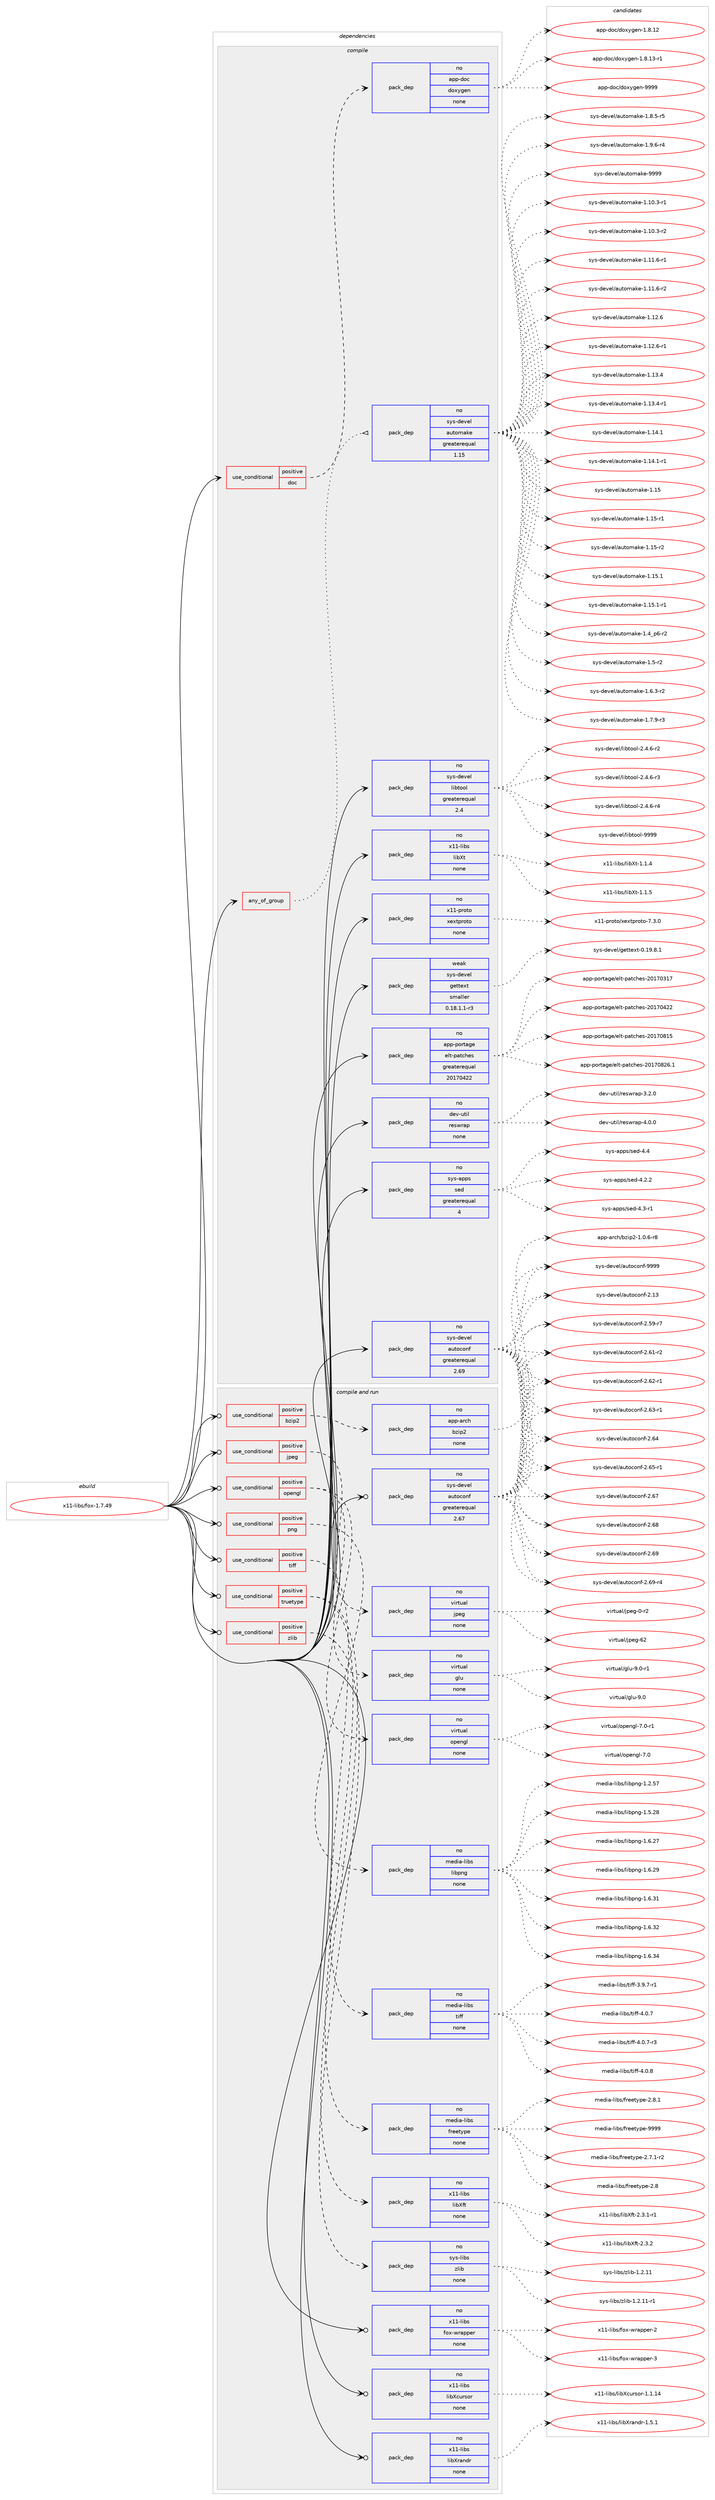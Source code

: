 digraph prolog {

# *************
# Graph options
# *************

newrank=true;
concentrate=true;
compound=true;
graph [rankdir=LR,fontname=Helvetica,fontsize=10,ranksep=1.5];#, ranksep=2.5, nodesep=0.2];
edge  [arrowhead=vee];
node  [fontname=Helvetica,fontsize=10];

# **********
# The ebuild
# **********

subgraph cluster_leftcol {
color=gray;
rank=same;
label=<<i>ebuild</i>>;
id [label="x11-libs/fox-1.7.49", color=red, width=4, href="../x11-libs/fox-1.7.49.svg"];
}

# ****************
# The dependencies
# ****************

subgraph cluster_midcol {
color=gray;
label=<<i>dependencies</i>>;
subgraph cluster_compile {
fillcolor="#eeeeee";
style=filled;
label=<<i>compile</i>>;
subgraph any9250 {
dependency516170 [label=<<TABLE BORDER="0" CELLBORDER="1" CELLSPACING="0" CELLPADDING="4"><TR><TD CELLPADDING="10">any_of_group</TD></TR></TABLE>>, shape=none, color=red];subgraph pack384391 {
dependency516171 [label=<<TABLE BORDER="0" CELLBORDER="1" CELLSPACING="0" CELLPADDING="4" WIDTH="220"><TR><TD ROWSPAN="6" CELLPADDING="30">pack_dep</TD></TR><TR><TD WIDTH="110">no</TD></TR><TR><TD>sys-devel</TD></TR><TR><TD>automake</TD></TR><TR><TD>greaterequal</TD></TR><TR><TD>1.15</TD></TR></TABLE>>, shape=none, color=blue];
}
dependency516170:e -> dependency516171:w [weight=20,style="dotted",arrowhead="oinv"];
}
id:e -> dependency516170:w [weight=20,style="solid",arrowhead="vee"];
subgraph cond122190 {
dependency516172 [label=<<TABLE BORDER="0" CELLBORDER="1" CELLSPACING="0" CELLPADDING="4"><TR><TD ROWSPAN="3" CELLPADDING="10">use_conditional</TD></TR><TR><TD>positive</TD></TR><TR><TD>doc</TD></TR></TABLE>>, shape=none, color=red];
subgraph pack384392 {
dependency516173 [label=<<TABLE BORDER="0" CELLBORDER="1" CELLSPACING="0" CELLPADDING="4" WIDTH="220"><TR><TD ROWSPAN="6" CELLPADDING="30">pack_dep</TD></TR><TR><TD WIDTH="110">no</TD></TR><TR><TD>app-doc</TD></TR><TR><TD>doxygen</TD></TR><TR><TD>none</TD></TR><TR><TD></TD></TR></TABLE>>, shape=none, color=blue];
}
dependency516172:e -> dependency516173:w [weight=20,style="dashed",arrowhead="vee"];
}
id:e -> dependency516172:w [weight=20,style="solid",arrowhead="vee"];
subgraph pack384393 {
dependency516174 [label=<<TABLE BORDER="0" CELLBORDER="1" CELLSPACING="0" CELLPADDING="4" WIDTH="220"><TR><TD ROWSPAN="6" CELLPADDING="30">pack_dep</TD></TR><TR><TD WIDTH="110">no</TD></TR><TR><TD>app-portage</TD></TR><TR><TD>elt-patches</TD></TR><TR><TD>greaterequal</TD></TR><TR><TD>20170422</TD></TR></TABLE>>, shape=none, color=blue];
}
id:e -> dependency516174:w [weight=20,style="solid",arrowhead="vee"];
subgraph pack384394 {
dependency516175 [label=<<TABLE BORDER="0" CELLBORDER="1" CELLSPACING="0" CELLPADDING="4" WIDTH="220"><TR><TD ROWSPAN="6" CELLPADDING="30">pack_dep</TD></TR><TR><TD WIDTH="110">no</TD></TR><TR><TD>dev-util</TD></TR><TR><TD>reswrap</TD></TR><TR><TD>none</TD></TR><TR><TD></TD></TR></TABLE>>, shape=none, color=blue];
}
id:e -> dependency516175:w [weight=20,style="solid",arrowhead="vee"];
subgraph pack384395 {
dependency516176 [label=<<TABLE BORDER="0" CELLBORDER="1" CELLSPACING="0" CELLPADDING="4" WIDTH="220"><TR><TD ROWSPAN="6" CELLPADDING="30">pack_dep</TD></TR><TR><TD WIDTH="110">no</TD></TR><TR><TD>sys-apps</TD></TR><TR><TD>sed</TD></TR><TR><TD>greaterequal</TD></TR><TR><TD>4</TD></TR></TABLE>>, shape=none, color=blue];
}
id:e -> dependency516176:w [weight=20,style="solid",arrowhead="vee"];
subgraph pack384396 {
dependency516177 [label=<<TABLE BORDER="0" CELLBORDER="1" CELLSPACING="0" CELLPADDING="4" WIDTH="220"><TR><TD ROWSPAN="6" CELLPADDING="30">pack_dep</TD></TR><TR><TD WIDTH="110">no</TD></TR><TR><TD>sys-devel</TD></TR><TR><TD>autoconf</TD></TR><TR><TD>greaterequal</TD></TR><TR><TD>2.69</TD></TR></TABLE>>, shape=none, color=blue];
}
id:e -> dependency516177:w [weight=20,style="solid",arrowhead="vee"];
subgraph pack384397 {
dependency516178 [label=<<TABLE BORDER="0" CELLBORDER="1" CELLSPACING="0" CELLPADDING="4" WIDTH="220"><TR><TD ROWSPAN="6" CELLPADDING="30">pack_dep</TD></TR><TR><TD WIDTH="110">no</TD></TR><TR><TD>sys-devel</TD></TR><TR><TD>libtool</TD></TR><TR><TD>greaterequal</TD></TR><TR><TD>2.4</TD></TR></TABLE>>, shape=none, color=blue];
}
id:e -> dependency516178:w [weight=20,style="solid",arrowhead="vee"];
subgraph pack384398 {
dependency516179 [label=<<TABLE BORDER="0" CELLBORDER="1" CELLSPACING="0" CELLPADDING="4" WIDTH="220"><TR><TD ROWSPAN="6" CELLPADDING="30">pack_dep</TD></TR><TR><TD WIDTH="110">no</TD></TR><TR><TD>x11-libs</TD></TR><TR><TD>libXt</TD></TR><TR><TD>none</TD></TR><TR><TD></TD></TR></TABLE>>, shape=none, color=blue];
}
id:e -> dependency516179:w [weight=20,style="solid",arrowhead="vee"];
subgraph pack384399 {
dependency516180 [label=<<TABLE BORDER="0" CELLBORDER="1" CELLSPACING="0" CELLPADDING="4" WIDTH="220"><TR><TD ROWSPAN="6" CELLPADDING="30">pack_dep</TD></TR><TR><TD WIDTH="110">no</TD></TR><TR><TD>x11-proto</TD></TR><TR><TD>xextproto</TD></TR><TR><TD>none</TD></TR><TR><TD></TD></TR></TABLE>>, shape=none, color=blue];
}
id:e -> dependency516180:w [weight=20,style="solid",arrowhead="vee"];
subgraph pack384400 {
dependency516181 [label=<<TABLE BORDER="0" CELLBORDER="1" CELLSPACING="0" CELLPADDING="4" WIDTH="220"><TR><TD ROWSPAN="6" CELLPADDING="30">pack_dep</TD></TR><TR><TD WIDTH="110">weak</TD></TR><TR><TD>sys-devel</TD></TR><TR><TD>gettext</TD></TR><TR><TD>smaller</TD></TR><TR><TD>0.18.1.1-r3</TD></TR></TABLE>>, shape=none, color=blue];
}
id:e -> dependency516181:w [weight=20,style="solid",arrowhead="vee"];
}
subgraph cluster_compileandrun {
fillcolor="#eeeeee";
style=filled;
label=<<i>compile and run</i>>;
subgraph cond122191 {
dependency516182 [label=<<TABLE BORDER="0" CELLBORDER="1" CELLSPACING="0" CELLPADDING="4"><TR><TD ROWSPAN="3" CELLPADDING="10">use_conditional</TD></TR><TR><TD>positive</TD></TR><TR><TD>bzip2</TD></TR></TABLE>>, shape=none, color=red];
subgraph pack384401 {
dependency516183 [label=<<TABLE BORDER="0" CELLBORDER="1" CELLSPACING="0" CELLPADDING="4" WIDTH="220"><TR><TD ROWSPAN="6" CELLPADDING="30">pack_dep</TD></TR><TR><TD WIDTH="110">no</TD></TR><TR><TD>app-arch</TD></TR><TR><TD>bzip2</TD></TR><TR><TD>none</TD></TR><TR><TD></TD></TR></TABLE>>, shape=none, color=blue];
}
dependency516182:e -> dependency516183:w [weight=20,style="dashed",arrowhead="vee"];
}
id:e -> dependency516182:w [weight=20,style="solid",arrowhead="odotvee"];
subgraph cond122192 {
dependency516184 [label=<<TABLE BORDER="0" CELLBORDER="1" CELLSPACING="0" CELLPADDING="4"><TR><TD ROWSPAN="3" CELLPADDING="10">use_conditional</TD></TR><TR><TD>positive</TD></TR><TR><TD>jpeg</TD></TR></TABLE>>, shape=none, color=red];
subgraph pack384402 {
dependency516185 [label=<<TABLE BORDER="0" CELLBORDER="1" CELLSPACING="0" CELLPADDING="4" WIDTH="220"><TR><TD ROWSPAN="6" CELLPADDING="30">pack_dep</TD></TR><TR><TD WIDTH="110">no</TD></TR><TR><TD>virtual</TD></TR><TR><TD>jpeg</TD></TR><TR><TD>none</TD></TR><TR><TD></TD></TR></TABLE>>, shape=none, color=blue];
}
dependency516184:e -> dependency516185:w [weight=20,style="dashed",arrowhead="vee"];
}
id:e -> dependency516184:w [weight=20,style="solid",arrowhead="odotvee"];
subgraph cond122193 {
dependency516186 [label=<<TABLE BORDER="0" CELLBORDER="1" CELLSPACING="0" CELLPADDING="4"><TR><TD ROWSPAN="3" CELLPADDING="10">use_conditional</TD></TR><TR><TD>positive</TD></TR><TR><TD>opengl</TD></TR></TABLE>>, shape=none, color=red];
subgraph pack384403 {
dependency516187 [label=<<TABLE BORDER="0" CELLBORDER="1" CELLSPACING="0" CELLPADDING="4" WIDTH="220"><TR><TD ROWSPAN="6" CELLPADDING="30">pack_dep</TD></TR><TR><TD WIDTH="110">no</TD></TR><TR><TD>virtual</TD></TR><TR><TD>glu</TD></TR><TR><TD>none</TD></TR><TR><TD></TD></TR></TABLE>>, shape=none, color=blue];
}
dependency516186:e -> dependency516187:w [weight=20,style="dashed",arrowhead="vee"];
subgraph pack384404 {
dependency516188 [label=<<TABLE BORDER="0" CELLBORDER="1" CELLSPACING="0" CELLPADDING="4" WIDTH="220"><TR><TD ROWSPAN="6" CELLPADDING="30">pack_dep</TD></TR><TR><TD WIDTH="110">no</TD></TR><TR><TD>virtual</TD></TR><TR><TD>opengl</TD></TR><TR><TD>none</TD></TR><TR><TD></TD></TR></TABLE>>, shape=none, color=blue];
}
dependency516186:e -> dependency516188:w [weight=20,style="dashed",arrowhead="vee"];
}
id:e -> dependency516186:w [weight=20,style="solid",arrowhead="odotvee"];
subgraph cond122194 {
dependency516189 [label=<<TABLE BORDER="0" CELLBORDER="1" CELLSPACING="0" CELLPADDING="4"><TR><TD ROWSPAN="3" CELLPADDING="10">use_conditional</TD></TR><TR><TD>positive</TD></TR><TR><TD>png</TD></TR></TABLE>>, shape=none, color=red];
subgraph pack384405 {
dependency516190 [label=<<TABLE BORDER="0" CELLBORDER="1" CELLSPACING="0" CELLPADDING="4" WIDTH="220"><TR><TD ROWSPAN="6" CELLPADDING="30">pack_dep</TD></TR><TR><TD WIDTH="110">no</TD></TR><TR><TD>media-libs</TD></TR><TR><TD>libpng</TD></TR><TR><TD>none</TD></TR><TR><TD></TD></TR></TABLE>>, shape=none, color=blue];
}
dependency516189:e -> dependency516190:w [weight=20,style="dashed",arrowhead="vee"];
}
id:e -> dependency516189:w [weight=20,style="solid",arrowhead="odotvee"];
subgraph cond122195 {
dependency516191 [label=<<TABLE BORDER="0" CELLBORDER="1" CELLSPACING="0" CELLPADDING="4"><TR><TD ROWSPAN="3" CELLPADDING="10">use_conditional</TD></TR><TR><TD>positive</TD></TR><TR><TD>tiff</TD></TR></TABLE>>, shape=none, color=red];
subgraph pack384406 {
dependency516192 [label=<<TABLE BORDER="0" CELLBORDER="1" CELLSPACING="0" CELLPADDING="4" WIDTH="220"><TR><TD ROWSPAN="6" CELLPADDING="30">pack_dep</TD></TR><TR><TD WIDTH="110">no</TD></TR><TR><TD>media-libs</TD></TR><TR><TD>tiff</TD></TR><TR><TD>none</TD></TR><TR><TD></TD></TR></TABLE>>, shape=none, color=blue];
}
dependency516191:e -> dependency516192:w [weight=20,style="dashed",arrowhead="vee"];
}
id:e -> dependency516191:w [weight=20,style="solid",arrowhead="odotvee"];
subgraph cond122196 {
dependency516193 [label=<<TABLE BORDER="0" CELLBORDER="1" CELLSPACING="0" CELLPADDING="4"><TR><TD ROWSPAN="3" CELLPADDING="10">use_conditional</TD></TR><TR><TD>positive</TD></TR><TR><TD>truetype</TD></TR></TABLE>>, shape=none, color=red];
subgraph pack384407 {
dependency516194 [label=<<TABLE BORDER="0" CELLBORDER="1" CELLSPACING="0" CELLPADDING="4" WIDTH="220"><TR><TD ROWSPAN="6" CELLPADDING="30">pack_dep</TD></TR><TR><TD WIDTH="110">no</TD></TR><TR><TD>media-libs</TD></TR><TR><TD>freetype</TD></TR><TR><TD>none</TD></TR><TR><TD></TD></TR></TABLE>>, shape=none, color=blue];
}
dependency516193:e -> dependency516194:w [weight=20,style="dashed",arrowhead="vee"];
subgraph pack384408 {
dependency516195 [label=<<TABLE BORDER="0" CELLBORDER="1" CELLSPACING="0" CELLPADDING="4" WIDTH="220"><TR><TD ROWSPAN="6" CELLPADDING="30">pack_dep</TD></TR><TR><TD WIDTH="110">no</TD></TR><TR><TD>x11-libs</TD></TR><TR><TD>libXft</TD></TR><TR><TD>none</TD></TR><TR><TD></TD></TR></TABLE>>, shape=none, color=blue];
}
dependency516193:e -> dependency516195:w [weight=20,style="dashed",arrowhead="vee"];
}
id:e -> dependency516193:w [weight=20,style="solid",arrowhead="odotvee"];
subgraph cond122197 {
dependency516196 [label=<<TABLE BORDER="0" CELLBORDER="1" CELLSPACING="0" CELLPADDING="4"><TR><TD ROWSPAN="3" CELLPADDING="10">use_conditional</TD></TR><TR><TD>positive</TD></TR><TR><TD>zlib</TD></TR></TABLE>>, shape=none, color=red];
subgraph pack384409 {
dependency516197 [label=<<TABLE BORDER="0" CELLBORDER="1" CELLSPACING="0" CELLPADDING="4" WIDTH="220"><TR><TD ROWSPAN="6" CELLPADDING="30">pack_dep</TD></TR><TR><TD WIDTH="110">no</TD></TR><TR><TD>sys-libs</TD></TR><TR><TD>zlib</TD></TR><TR><TD>none</TD></TR><TR><TD></TD></TR></TABLE>>, shape=none, color=blue];
}
dependency516196:e -> dependency516197:w [weight=20,style="dashed",arrowhead="vee"];
}
id:e -> dependency516196:w [weight=20,style="solid",arrowhead="odotvee"];
subgraph pack384410 {
dependency516198 [label=<<TABLE BORDER="0" CELLBORDER="1" CELLSPACING="0" CELLPADDING="4" WIDTH="220"><TR><TD ROWSPAN="6" CELLPADDING="30">pack_dep</TD></TR><TR><TD WIDTH="110">no</TD></TR><TR><TD>sys-devel</TD></TR><TR><TD>autoconf</TD></TR><TR><TD>greaterequal</TD></TR><TR><TD>2.67</TD></TR></TABLE>>, shape=none, color=blue];
}
id:e -> dependency516198:w [weight=20,style="solid",arrowhead="odotvee"];
subgraph pack384411 {
dependency516199 [label=<<TABLE BORDER="0" CELLBORDER="1" CELLSPACING="0" CELLPADDING="4" WIDTH="220"><TR><TD ROWSPAN="6" CELLPADDING="30">pack_dep</TD></TR><TR><TD WIDTH="110">no</TD></TR><TR><TD>x11-libs</TD></TR><TR><TD>fox-wrapper</TD></TR><TR><TD>none</TD></TR><TR><TD></TD></TR></TABLE>>, shape=none, color=blue];
}
id:e -> dependency516199:w [weight=20,style="solid",arrowhead="odotvee"];
subgraph pack384412 {
dependency516200 [label=<<TABLE BORDER="0" CELLBORDER="1" CELLSPACING="0" CELLPADDING="4" WIDTH="220"><TR><TD ROWSPAN="6" CELLPADDING="30">pack_dep</TD></TR><TR><TD WIDTH="110">no</TD></TR><TR><TD>x11-libs</TD></TR><TR><TD>libXcursor</TD></TR><TR><TD>none</TD></TR><TR><TD></TD></TR></TABLE>>, shape=none, color=blue];
}
id:e -> dependency516200:w [weight=20,style="solid",arrowhead="odotvee"];
subgraph pack384413 {
dependency516201 [label=<<TABLE BORDER="0" CELLBORDER="1" CELLSPACING="0" CELLPADDING="4" WIDTH="220"><TR><TD ROWSPAN="6" CELLPADDING="30">pack_dep</TD></TR><TR><TD WIDTH="110">no</TD></TR><TR><TD>x11-libs</TD></TR><TR><TD>libXrandr</TD></TR><TR><TD>none</TD></TR><TR><TD></TD></TR></TABLE>>, shape=none, color=blue];
}
id:e -> dependency516201:w [weight=20,style="solid",arrowhead="odotvee"];
}
subgraph cluster_run {
fillcolor="#eeeeee";
style=filled;
label=<<i>run</i>>;
}
}

# **************
# The candidates
# **************

subgraph cluster_choices {
rank=same;
color=gray;
label=<<i>candidates</i>>;

subgraph choice384391 {
color=black;
nodesep=1;
choice11512111545100101118101108479711711611110997107101454946494846514511449 [label="sys-devel/automake-1.10.3-r1", color=red, width=4,href="../sys-devel/automake-1.10.3-r1.svg"];
choice11512111545100101118101108479711711611110997107101454946494846514511450 [label="sys-devel/automake-1.10.3-r2", color=red, width=4,href="../sys-devel/automake-1.10.3-r2.svg"];
choice11512111545100101118101108479711711611110997107101454946494946544511449 [label="sys-devel/automake-1.11.6-r1", color=red, width=4,href="../sys-devel/automake-1.11.6-r1.svg"];
choice11512111545100101118101108479711711611110997107101454946494946544511450 [label="sys-devel/automake-1.11.6-r2", color=red, width=4,href="../sys-devel/automake-1.11.6-r2.svg"];
choice1151211154510010111810110847971171161111099710710145494649504654 [label="sys-devel/automake-1.12.6", color=red, width=4,href="../sys-devel/automake-1.12.6.svg"];
choice11512111545100101118101108479711711611110997107101454946495046544511449 [label="sys-devel/automake-1.12.6-r1", color=red, width=4,href="../sys-devel/automake-1.12.6-r1.svg"];
choice1151211154510010111810110847971171161111099710710145494649514652 [label="sys-devel/automake-1.13.4", color=red, width=4,href="../sys-devel/automake-1.13.4.svg"];
choice11512111545100101118101108479711711611110997107101454946495146524511449 [label="sys-devel/automake-1.13.4-r1", color=red, width=4,href="../sys-devel/automake-1.13.4-r1.svg"];
choice1151211154510010111810110847971171161111099710710145494649524649 [label="sys-devel/automake-1.14.1", color=red, width=4,href="../sys-devel/automake-1.14.1.svg"];
choice11512111545100101118101108479711711611110997107101454946495246494511449 [label="sys-devel/automake-1.14.1-r1", color=red, width=4,href="../sys-devel/automake-1.14.1-r1.svg"];
choice115121115451001011181011084797117116111109971071014549464953 [label="sys-devel/automake-1.15", color=red, width=4,href="../sys-devel/automake-1.15.svg"];
choice1151211154510010111810110847971171161111099710710145494649534511449 [label="sys-devel/automake-1.15-r1", color=red, width=4,href="../sys-devel/automake-1.15-r1.svg"];
choice1151211154510010111810110847971171161111099710710145494649534511450 [label="sys-devel/automake-1.15-r2", color=red, width=4,href="../sys-devel/automake-1.15-r2.svg"];
choice1151211154510010111810110847971171161111099710710145494649534649 [label="sys-devel/automake-1.15.1", color=red, width=4,href="../sys-devel/automake-1.15.1.svg"];
choice11512111545100101118101108479711711611110997107101454946495346494511449 [label="sys-devel/automake-1.15.1-r1", color=red, width=4,href="../sys-devel/automake-1.15.1-r1.svg"];
choice115121115451001011181011084797117116111109971071014549465295112544511450 [label="sys-devel/automake-1.4_p6-r2", color=red, width=4,href="../sys-devel/automake-1.4_p6-r2.svg"];
choice11512111545100101118101108479711711611110997107101454946534511450 [label="sys-devel/automake-1.5-r2", color=red, width=4,href="../sys-devel/automake-1.5-r2.svg"];
choice115121115451001011181011084797117116111109971071014549465446514511450 [label="sys-devel/automake-1.6.3-r2", color=red, width=4,href="../sys-devel/automake-1.6.3-r2.svg"];
choice115121115451001011181011084797117116111109971071014549465546574511451 [label="sys-devel/automake-1.7.9-r3", color=red, width=4,href="../sys-devel/automake-1.7.9-r3.svg"];
choice115121115451001011181011084797117116111109971071014549465646534511453 [label="sys-devel/automake-1.8.5-r5", color=red, width=4,href="../sys-devel/automake-1.8.5-r5.svg"];
choice115121115451001011181011084797117116111109971071014549465746544511452 [label="sys-devel/automake-1.9.6-r4", color=red, width=4,href="../sys-devel/automake-1.9.6-r4.svg"];
choice115121115451001011181011084797117116111109971071014557575757 [label="sys-devel/automake-9999", color=red, width=4,href="../sys-devel/automake-9999.svg"];
dependency516171:e -> choice11512111545100101118101108479711711611110997107101454946494846514511449:w [style=dotted,weight="100"];
dependency516171:e -> choice11512111545100101118101108479711711611110997107101454946494846514511450:w [style=dotted,weight="100"];
dependency516171:e -> choice11512111545100101118101108479711711611110997107101454946494946544511449:w [style=dotted,weight="100"];
dependency516171:e -> choice11512111545100101118101108479711711611110997107101454946494946544511450:w [style=dotted,weight="100"];
dependency516171:e -> choice1151211154510010111810110847971171161111099710710145494649504654:w [style=dotted,weight="100"];
dependency516171:e -> choice11512111545100101118101108479711711611110997107101454946495046544511449:w [style=dotted,weight="100"];
dependency516171:e -> choice1151211154510010111810110847971171161111099710710145494649514652:w [style=dotted,weight="100"];
dependency516171:e -> choice11512111545100101118101108479711711611110997107101454946495146524511449:w [style=dotted,weight="100"];
dependency516171:e -> choice1151211154510010111810110847971171161111099710710145494649524649:w [style=dotted,weight="100"];
dependency516171:e -> choice11512111545100101118101108479711711611110997107101454946495246494511449:w [style=dotted,weight="100"];
dependency516171:e -> choice115121115451001011181011084797117116111109971071014549464953:w [style=dotted,weight="100"];
dependency516171:e -> choice1151211154510010111810110847971171161111099710710145494649534511449:w [style=dotted,weight="100"];
dependency516171:e -> choice1151211154510010111810110847971171161111099710710145494649534511450:w [style=dotted,weight="100"];
dependency516171:e -> choice1151211154510010111810110847971171161111099710710145494649534649:w [style=dotted,weight="100"];
dependency516171:e -> choice11512111545100101118101108479711711611110997107101454946495346494511449:w [style=dotted,weight="100"];
dependency516171:e -> choice115121115451001011181011084797117116111109971071014549465295112544511450:w [style=dotted,weight="100"];
dependency516171:e -> choice11512111545100101118101108479711711611110997107101454946534511450:w [style=dotted,weight="100"];
dependency516171:e -> choice115121115451001011181011084797117116111109971071014549465446514511450:w [style=dotted,weight="100"];
dependency516171:e -> choice115121115451001011181011084797117116111109971071014549465546574511451:w [style=dotted,weight="100"];
dependency516171:e -> choice115121115451001011181011084797117116111109971071014549465646534511453:w [style=dotted,weight="100"];
dependency516171:e -> choice115121115451001011181011084797117116111109971071014549465746544511452:w [style=dotted,weight="100"];
dependency516171:e -> choice115121115451001011181011084797117116111109971071014557575757:w [style=dotted,weight="100"];
}
subgraph choice384392 {
color=black;
nodesep=1;
choice9711211245100111994710011112012110310111045494656464950 [label="app-doc/doxygen-1.8.12", color=red, width=4,href="../app-doc/doxygen-1.8.12.svg"];
choice97112112451001119947100111120121103101110454946564649514511449 [label="app-doc/doxygen-1.8.13-r1", color=red, width=4,href="../app-doc/doxygen-1.8.13-r1.svg"];
choice971121124510011199471001111201211031011104557575757 [label="app-doc/doxygen-9999", color=red, width=4,href="../app-doc/doxygen-9999.svg"];
dependency516173:e -> choice9711211245100111994710011112012110310111045494656464950:w [style=dotted,weight="100"];
dependency516173:e -> choice97112112451001119947100111120121103101110454946564649514511449:w [style=dotted,weight="100"];
dependency516173:e -> choice971121124510011199471001111201211031011104557575757:w [style=dotted,weight="100"];
}
subgraph choice384393 {
color=black;
nodesep=1;
choice97112112451121111141169710310147101108116451129711699104101115455048495548514955 [label="app-portage/elt-patches-20170317", color=red, width=4,href="../app-portage/elt-patches-20170317.svg"];
choice97112112451121111141169710310147101108116451129711699104101115455048495548525050 [label="app-portage/elt-patches-20170422", color=red, width=4,href="../app-portage/elt-patches-20170422.svg"];
choice97112112451121111141169710310147101108116451129711699104101115455048495548564953 [label="app-portage/elt-patches-20170815", color=red, width=4,href="../app-portage/elt-patches-20170815.svg"];
choice971121124511211111411697103101471011081164511297116991041011154550484955485650544649 [label="app-portage/elt-patches-20170826.1", color=red, width=4,href="../app-portage/elt-patches-20170826.1.svg"];
dependency516174:e -> choice97112112451121111141169710310147101108116451129711699104101115455048495548514955:w [style=dotted,weight="100"];
dependency516174:e -> choice97112112451121111141169710310147101108116451129711699104101115455048495548525050:w [style=dotted,weight="100"];
dependency516174:e -> choice97112112451121111141169710310147101108116451129711699104101115455048495548564953:w [style=dotted,weight="100"];
dependency516174:e -> choice971121124511211111411697103101471011081164511297116991041011154550484955485650544649:w [style=dotted,weight="100"];
}
subgraph choice384394 {
color=black;
nodesep=1;
choice100101118451171161051084711410111511911497112455146504648 [label="dev-util/reswrap-3.2.0", color=red, width=4,href="../dev-util/reswrap-3.2.0.svg"];
choice100101118451171161051084711410111511911497112455246484648 [label="dev-util/reswrap-4.0.0", color=red, width=4,href="../dev-util/reswrap-4.0.0.svg"];
dependency516175:e -> choice100101118451171161051084711410111511911497112455146504648:w [style=dotted,weight="100"];
dependency516175:e -> choice100101118451171161051084711410111511911497112455246484648:w [style=dotted,weight="100"];
}
subgraph choice384395 {
color=black;
nodesep=1;
choice115121115459711211211547115101100455246504650 [label="sys-apps/sed-4.2.2", color=red, width=4,href="../sys-apps/sed-4.2.2.svg"];
choice115121115459711211211547115101100455246514511449 [label="sys-apps/sed-4.3-r1", color=red, width=4,href="../sys-apps/sed-4.3-r1.svg"];
choice11512111545971121121154711510110045524652 [label="sys-apps/sed-4.4", color=red, width=4,href="../sys-apps/sed-4.4.svg"];
dependency516176:e -> choice115121115459711211211547115101100455246504650:w [style=dotted,weight="100"];
dependency516176:e -> choice115121115459711211211547115101100455246514511449:w [style=dotted,weight="100"];
dependency516176:e -> choice11512111545971121121154711510110045524652:w [style=dotted,weight="100"];
}
subgraph choice384396 {
color=black;
nodesep=1;
choice115121115451001011181011084797117116111991111101024550464951 [label="sys-devel/autoconf-2.13", color=red, width=4,href="../sys-devel/autoconf-2.13.svg"];
choice1151211154510010111810110847971171161119911111010245504653574511455 [label="sys-devel/autoconf-2.59-r7", color=red, width=4,href="../sys-devel/autoconf-2.59-r7.svg"];
choice1151211154510010111810110847971171161119911111010245504654494511450 [label="sys-devel/autoconf-2.61-r2", color=red, width=4,href="../sys-devel/autoconf-2.61-r2.svg"];
choice1151211154510010111810110847971171161119911111010245504654504511449 [label="sys-devel/autoconf-2.62-r1", color=red, width=4,href="../sys-devel/autoconf-2.62-r1.svg"];
choice1151211154510010111810110847971171161119911111010245504654514511449 [label="sys-devel/autoconf-2.63-r1", color=red, width=4,href="../sys-devel/autoconf-2.63-r1.svg"];
choice115121115451001011181011084797117116111991111101024550465452 [label="sys-devel/autoconf-2.64", color=red, width=4,href="../sys-devel/autoconf-2.64.svg"];
choice1151211154510010111810110847971171161119911111010245504654534511449 [label="sys-devel/autoconf-2.65-r1", color=red, width=4,href="../sys-devel/autoconf-2.65-r1.svg"];
choice115121115451001011181011084797117116111991111101024550465455 [label="sys-devel/autoconf-2.67", color=red, width=4,href="../sys-devel/autoconf-2.67.svg"];
choice115121115451001011181011084797117116111991111101024550465456 [label="sys-devel/autoconf-2.68", color=red, width=4,href="../sys-devel/autoconf-2.68.svg"];
choice115121115451001011181011084797117116111991111101024550465457 [label="sys-devel/autoconf-2.69", color=red, width=4,href="../sys-devel/autoconf-2.69.svg"];
choice1151211154510010111810110847971171161119911111010245504654574511452 [label="sys-devel/autoconf-2.69-r4", color=red, width=4,href="../sys-devel/autoconf-2.69-r4.svg"];
choice115121115451001011181011084797117116111991111101024557575757 [label="sys-devel/autoconf-9999", color=red, width=4,href="../sys-devel/autoconf-9999.svg"];
dependency516177:e -> choice115121115451001011181011084797117116111991111101024550464951:w [style=dotted,weight="100"];
dependency516177:e -> choice1151211154510010111810110847971171161119911111010245504653574511455:w [style=dotted,weight="100"];
dependency516177:e -> choice1151211154510010111810110847971171161119911111010245504654494511450:w [style=dotted,weight="100"];
dependency516177:e -> choice1151211154510010111810110847971171161119911111010245504654504511449:w [style=dotted,weight="100"];
dependency516177:e -> choice1151211154510010111810110847971171161119911111010245504654514511449:w [style=dotted,weight="100"];
dependency516177:e -> choice115121115451001011181011084797117116111991111101024550465452:w [style=dotted,weight="100"];
dependency516177:e -> choice1151211154510010111810110847971171161119911111010245504654534511449:w [style=dotted,weight="100"];
dependency516177:e -> choice115121115451001011181011084797117116111991111101024550465455:w [style=dotted,weight="100"];
dependency516177:e -> choice115121115451001011181011084797117116111991111101024550465456:w [style=dotted,weight="100"];
dependency516177:e -> choice115121115451001011181011084797117116111991111101024550465457:w [style=dotted,weight="100"];
dependency516177:e -> choice1151211154510010111810110847971171161119911111010245504654574511452:w [style=dotted,weight="100"];
dependency516177:e -> choice115121115451001011181011084797117116111991111101024557575757:w [style=dotted,weight="100"];
}
subgraph choice384397 {
color=black;
nodesep=1;
choice1151211154510010111810110847108105981161111111084550465246544511450 [label="sys-devel/libtool-2.4.6-r2", color=red, width=4,href="../sys-devel/libtool-2.4.6-r2.svg"];
choice1151211154510010111810110847108105981161111111084550465246544511451 [label="sys-devel/libtool-2.4.6-r3", color=red, width=4,href="../sys-devel/libtool-2.4.6-r3.svg"];
choice1151211154510010111810110847108105981161111111084550465246544511452 [label="sys-devel/libtool-2.4.6-r4", color=red, width=4,href="../sys-devel/libtool-2.4.6-r4.svg"];
choice1151211154510010111810110847108105981161111111084557575757 [label="sys-devel/libtool-9999", color=red, width=4,href="../sys-devel/libtool-9999.svg"];
dependency516178:e -> choice1151211154510010111810110847108105981161111111084550465246544511450:w [style=dotted,weight="100"];
dependency516178:e -> choice1151211154510010111810110847108105981161111111084550465246544511451:w [style=dotted,weight="100"];
dependency516178:e -> choice1151211154510010111810110847108105981161111111084550465246544511452:w [style=dotted,weight="100"];
dependency516178:e -> choice1151211154510010111810110847108105981161111111084557575757:w [style=dotted,weight="100"];
}
subgraph choice384398 {
color=black;
nodesep=1;
choice12049494510810598115471081059888116454946494652 [label="x11-libs/libXt-1.1.4", color=red, width=4,href="../x11-libs/libXt-1.1.4.svg"];
choice12049494510810598115471081059888116454946494653 [label="x11-libs/libXt-1.1.5", color=red, width=4,href="../x11-libs/libXt-1.1.5.svg"];
dependency516179:e -> choice12049494510810598115471081059888116454946494652:w [style=dotted,weight="100"];
dependency516179:e -> choice12049494510810598115471081059888116454946494653:w [style=dotted,weight="100"];
}
subgraph choice384399 {
color=black;
nodesep=1;
choice12049494511211411111611147120101120116112114111116111455546514648 [label="x11-proto/xextproto-7.3.0", color=red, width=4,href="../x11-proto/xextproto-7.3.0.svg"];
dependency516180:e -> choice12049494511211411111611147120101120116112114111116111455546514648:w [style=dotted,weight="100"];
}
subgraph choice384400 {
color=black;
nodesep=1;
choice1151211154510010111810110847103101116116101120116454846495746564649 [label="sys-devel/gettext-0.19.8.1", color=red, width=4,href="../sys-devel/gettext-0.19.8.1.svg"];
dependency516181:e -> choice1151211154510010111810110847103101116116101120116454846495746564649:w [style=dotted,weight="100"];
}
subgraph choice384401 {
color=black;
nodesep=1;
choice971121124597114991044798122105112504549464846544511456 [label="app-arch/bzip2-1.0.6-r8", color=red, width=4,href="../app-arch/bzip2-1.0.6-r8.svg"];
dependency516183:e -> choice971121124597114991044798122105112504549464846544511456:w [style=dotted,weight="100"];
}
subgraph choice384402 {
color=black;
nodesep=1;
choice118105114116117971084710611210110345484511450 [label="virtual/jpeg-0-r2", color=red, width=4,href="../virtual/jpeg-0-r2.svg"];
choice1181051141161179710847106112101103455450 [label="virtual/jpeg-62", color=red, width=4,href="../virtual/jpeg-62.svg"];
dependency516185:e -> choice118105114116117971084710611210110345484511450:w [style=dotted,weight="100"];
dependency516185:e -> choice1181051141161179710847106112101103455450:w [style=dotted,weight="100"];
}
subgraph choice384403 {
color=black;
nodesep=1;
choice118105114116117971084710310811745574648 [label="virtual/glu-9.0", color=red, width=4,href="../virtual/glu-9.0.svg"];
choice1181051141161179710847103108117455746484511449 [label="virtual/glu-9.0-r1", color=red, width=4,href="../virtual/glu-9.0-r1.svg"];
dependency516187:e -> choice118105114116117971084710310811745574648:w [style=dotted,weight="100"];
dependency516187:e -> choice1181051141161179710847103108117455746484511449:w [style=dotted,weight="100"];
}
subgraph choice384404 {
color=black;
nodesep=1;
choice118105114116117971084711111210111010310845554648 [label="virtual/opengl-7.0", color=red, width=4,href="../virtual/opengl-7.0.svg"];
choice1181051141161179710847111112101110103108455546484511449 [label="virtual/opengl-7.0-r1", color=red, width=4,href="../virtual/opengl-7.0-r1.svg"];
dependency516188:e -> choice118105114116117971084711111210111010310845554648:w [style=dotted,weight="100"];
dependency516188:e -> choice1181051141161179710847111112101110103108455546484511449:w [style=dotted,weight="100"];
}
subgraph choice384405 {
color=black;
nodesep=1;
choice109101100105974510810598115471081059811211010345494650465355 [label="media-libs/libpng-1.2.57", color=red, width=4,href="../media-libs/libpng-1.2.57.svg"];
choice109101100105974510810598115471081059811211010345494653465056 [label="media-libs/libpng-1.5.28", color=red, width=4,href="../media-libs/libpng-1.5.28.svg"];
choice109101100105974510810598115471081059811211010345494654465055 [label="media-libs/libpng-1.6.27", color=red, width=4,href="../media-libs/libpng-1.6.27.svg"];
choice109101100105974510810598115471081059811211010345494654465057 [label="media-libs/libpng-1.6.29", color=red, width=4,href="../media-libs/libpng-1.6.29.svg"];
choice109101100105974510810598115471081059811211010345494654465149 [label="media-libs/libpng-1.6.31", color=red, width=4,href="../media-libs/libpng-1.6.31.svg"];
choice109101100105974510810598115471081059811211010345494654465150 [label="media-libs/libpng-1.6.32", color=red, width=4,href="../media-libs/libpng-1.6.32.svg"];
choice109101100105974510810598115471081059811211010345494654465152 [label="media-libs/libpng-1.6.34", color=red, width=4,href="../media-libs/libpng-1.6.34.svg"];
dependency516190:e -> choice109101100105974510810598115471081059811211010345494650465355:w [style=dotted,weight="100"];
dependency516190:e -> choice109101100105974510810598115471081059811211010345494653465056:w [style=dotted,weight="100"];
dependency516190:e -> choice109101100105974510810598115471081059811211010345494654465055:w [style=dotted,weight="100"];
dependency516190:e -> choice109101100105974510810598115471081059811211010345494654465057:w [style=dotted,weight="100"];
dependency516190:e -> choice109101100105974510810598115471081059811211010345494654465149:w [style=dotted,weight="100"];
dependency516190:e -> choice109101100105974510810598115471081059811211010345494654465150:w [style=dotted,weight="100"];
dependency516190:e -> choice109101100105974510810598115471081059811211010345494654465152:w [style=dotted,weight="100"];
}
subgraph choice384406 {
color=black;
nodesep=1;
choice109101100105974510810598115471161051021024551465746554511449 [label="media-libs/tiff-3.9.7-r1", color=red, width=4,href="../media-libs/tiff-3.9.7-r1.svg"];
choice10910110010597451081059811547116105102102455246484655 [label="media-libs/tiff-4.0.7", color=red, width=4,href="../media-libs/tiff-4.0.7.svg"];
choice109101100105974510810598115471161051021024552464846554511451 [label="media-libs/tiff-4.0.7-r3", color=red, width=4,href="../media-libs/tiff-4.0.7-r3.svg"];
choice10910110010597451081059811547116105102102455246484656 [label="media-libs/tiff-4.0.8", color=red, width=4,href="../media-libs/tiff-4.0.8.svg"];
dependency516192:e -> choice109101100105974510810598115471161051021024551465746554511449:w [style=dotted,weight="100"];
dependency516192:e -> choice10910110010597451081059811547116105102102455246484655:w [style=dotted,weight="100"];
dependency516192:e -> choice109101100105974510810598115471161051021024552464846554511451:w [style=dotted,weight="100"];
dependency516192:e -> choice10910110010597451081059811547116105102102455246484656:w [style=dotted,weight="100"];
}
subgraph choice384407 {
color=black;
nodesep=1;
choice109101100105974510810598115471021141011011161211121014550465546494511450 [label="media-libs/freetype-2.7.1-r2", color=red, width=4,href="../media-libs/freetype-2.7.1-r2.svg"];
choice1091011001059745108105981154710211410110111612111210145504656 [label="media-libs/freetype-2.8", color=red, width=4,href="../media-libs/freetype-2.8.svg"];
choice10910110010597451081059811547102114101101116121112101455046564649 [label="media-libs/freetype-2.8.1", color=red, width=4,href="../media-libs/freetype-2.8.1.svg"];
choice109101100105974510810598115471021141011011161211121014557575757 [label="media-libs/freetype-9999", color=red, width=4,href="../media-libs/freetype-9999.svg"];
dependency516194:e -> choice109101100105974510810598115471021141011011161211121014550465546494511450:w [style=dotted,weight="100"];
dependency516194:e -> choice1091011001059745108105981154710211410110111612111210145504656:w [style=dotted,weight="100"];
dependency516194:e -> choice10910110010597451081059811547102114101101116121112101455046564649:w [style=dotted,weight="100"];
dependency516194:e -> choice109101100105974510810598115471021141011011161211121014557575757:w [style=dotted,weight="100"];
}
subgraph choice384408 {
color=black;
nodesep=1;
choice120494945108105981154710810598881021164550465146494511449 [label="x11-libs/libXft-2.3.1-r1", color=red, width=4,href="../x11-libs/libXft-2.3.1-r1.svg"];
choice12049494510810598115471081059888102116455046514650 [label="x11-libs/libXft-2.3.2", color=red, width=4,href="../x11-libs/libXft-2.3.2.svg"];
dependency516195:e -> choice120494945108105981154710810598881021164550465146494511449:w [style=dotted,weight="100"];
dependency516195:e -> choice12049494510810598115471081059888102116455046514650:w [style=dotted,weight="100"];
}
subgraph choice384409 {
color=black;
nodesep=1;
choice1151211154510810598115471221081059845494650464949 [label="sys-libs/zlib-1.2.11", color=red, width=4,href="../sys-libs/zlib-1.2.11.svg"];
choice11512111545108105981154712210810598454946504649494511449 [label="sys-libs/zlib-1.2.11-r1", color=red, width=4,href="../sys-libs/zlib-1.2.11-r1.svg"];
dependency516197:e -> choice1151211154510810598115471221081059845494650464949:w [style=dotted,weight="100"];
dependency516197:e -> choice11512111545108105981154712210810598454946504649494511449:w [style=dotted,weight="100"];
}
subgraph choice384410 {
color=black;
nodesep=1;
choice115121115451001011181011084797117116111991111101024550464951 [label="sys-devel/autoconf-2.13", color=red, width=4,href="../sys-devel/autoconf-2.13.svg"];
choice1151211154510010111810110847971171161119911111010245504653574511455 [label="sys-devel/autoconf-2.59-r7", color=red, width=4,href="../sys-devel/autoconf-2.59-r7.svg"];
choice1151211154510010111810110847971171161119911111010245504654494511450 [label="sys-devel/autoconf-2.61-r2", color=red, width=4,href="../sys-devel/autoconf-2.61-r2.svg"];
choice1151211154510010111810110847971171161119911111010245504654504511449 [label="sys-devel/autoconf-2.62-r1", color=red, width=4,href="../sys-devel/autoconf-2.62-r1.svg"];
choice1151211154510010111810110847971171161119911111010245504654514511449 [label="sys-devel/autoconf-2.63-r1", color=red, width=4,href="../sys-devel/autoconf-2.63-r1.svg"];
choice115121115451001011181011084797117116111991111101024550465452 [label="sys-devel/autoconf-2.64", color=red, width=4,href="../sys-devel/autoconf-2.64.svg"];
choice1151211154510010111810110847971171161119911111010245504654534511449 [label="sys-devel/autoconf-2.65-r1", color=red, width=4,href="../sys-devel/autoconf-2.65-r1.svg"];
choice115121115451001011181011084797117116111991111101024550465455 [label="sys-devel/autoconf-2.67", color=red, width=4,href="../sys-devel/autoconf-2.67.svg"];
choice115121115451001011181011084797117116111991111101024550465456 [label="sys-devel/autoconf-2.68", color=red, width=4,href="../sys-devel/autoconf-2.68.svg"];
choice115121115451001011181011084797117116111991111101024550465457 [label="sys-devel/autoconf-2.69", color=red, width=4,href="../sys-devel/autoconf-2.69.svg"];
choice1151211154510010111810110847971171161119911111010245504654574511452 [label="sys-devel/autoconf-2.69-r4", color=red, width=4,href="../sys-devel/autoconf-2.69-r4.svg"];
choice115121115451001011181011084797117116111991111101024557575757 [label="sys-devel/autoconf-9999", color=red, width=4,href="../sys-devel/autoconf-9999.svg"];
dependency516198:e -> choice115121115451001011181011084797117116111991111101024550464951:w [style=dotted,weight="100"];
dependency516198:e -> choice1151211154510010111810110847971171161119911111010245504653574511455:w [style=dotted,weight="100"];
dependency516198:e -> choice1151211154510010111810110847971171161119911111010245504654494511450:w [style=dotted,weight="100"];
dependency516198:e -> choice1151211154510010111810110847971171161119911111010245504654504511449:w [style=dotted,weight="100"];
dependency516198:e -> choice1151211154510010111810110847971171161119911111010245504654514511449:w [style=dotted,weight="100"];
dependency516198:e -> choice115121115451001011181011084797117116111991111101024550465452:w [style=dotted,weight="100"];
dependency516198:e -> choice1151211154510010111810110847971171161119911111010245504654534511449:w [style=dotted,weight="100"];
dependency516198:e -> choice115121115451001011181011084797117116111991111101024550465455:w [style=dotted,weight="100"];
dependency516198:e -> choice115121115451001011181011084797117116111991111101024550465456:w [style=dotted,weight="100"];
dependency516198:e -> choice115121115451001011181011084797117116111991111101024550465457:w [style=dotted,weight="100"];
dependency516198:e -> choice1151211154510010111810110847971171161119911111010245504654574511452:w [style=dotted,weight="100"];
dependency516198:e -> choice115121115451001011181011084797117116111991111101024557575757:w [style=dotted,weight="100"];
}
subgraph choice384411 {
color=black;
nodesep=1;
choice120494945108105981154710211112045119114971121121011144550 [label="x11-libs/fox-wrapper-2", color=red, width=4,href="../x11-libs/fox-wrapper-2.svg"];
choice120494945108105981154710211112045119114971121121011144551 [label="x11-libs/fox-wrapper-3", color=red, width=4,href="../x11-libs/fox-wrapper-3.svg"];
dependency516199:e -> choice120494945108105981154710211112045119114971121121011144550:w [style=dotted,weight="100"];
dependency516199:e -> choice120494945108105981154710211112045119114971121121011144551:w [style=dotted,weight="100"];
}
subgraph choice384412 {
color=black;
nodesep=1;
choice120494945108105981154710810598889911711411511111445494649464952 [label="x11-libs/libXcursor-1.1.14", color=red, width=4,href="../x11-libs/libXcursor-1.1.14.svg"];
dependency516200:e -> choice120494945108105981154710810598889911711411511111445494649464952:w [style=dotted,weight="100"];
}
subgraph choice384413 {
color=black;
nodesep=1;
choice1204949451081059811547108105988811497110100114454946534649 [label="x11-libs/libXrandr-1.5.1", color=red, width=4,href="../x11-libs/libXrandr-1.5.1.svg"];
dependency516201:e -> choice1204949451081059811547108105988811497110100114454946534649:w [style=dotted,weight="100"];
}
}

}
